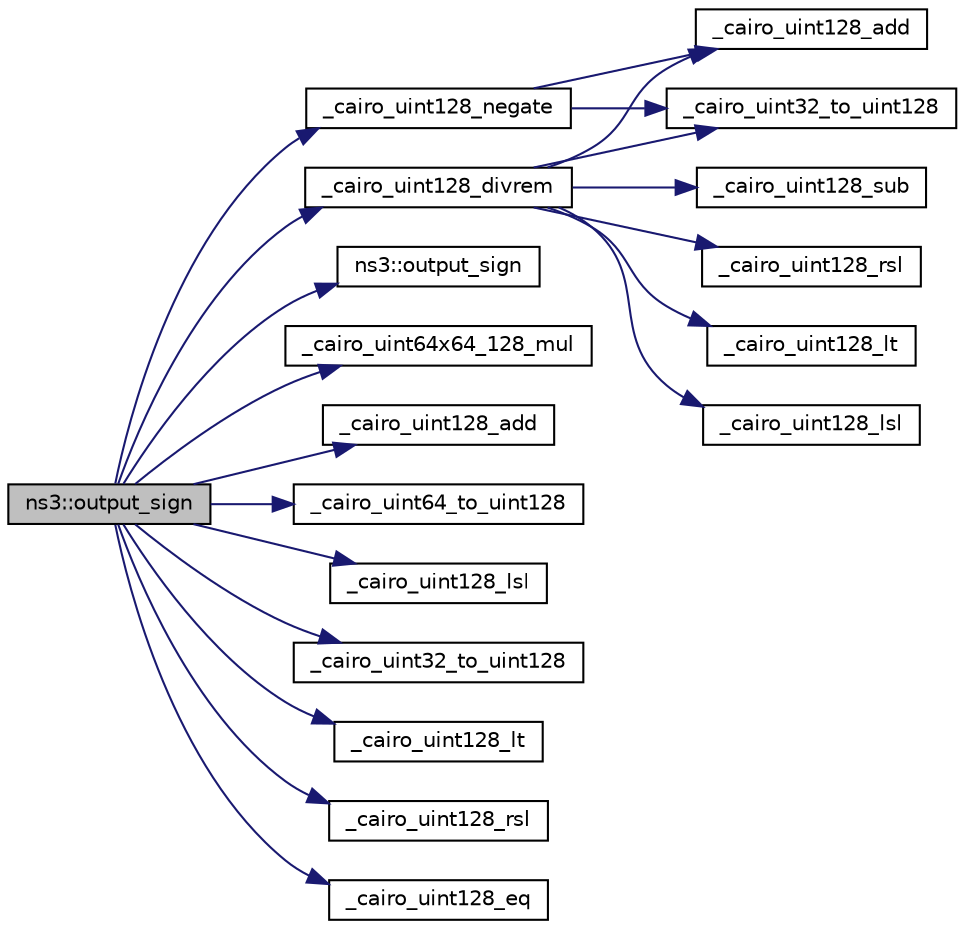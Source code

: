 digraph "ns3::output_sign"
{
  edge [fontname="Helvetica",fontsize="10",labelfontname="Helvetica",labelfontsize="10"];
  node [fontname="Helvetica",fontsize="10",shape=record];
  rankdir="LR";
  Node1 [label="ns3::output_sign",height=0.2,width=0.4,color="black", fillcolor="grey75", style="filled", fontcolor="black"];
  Node1 -> Node2 [color="midnightblue",fontsize="10",style="solid"];
  Node2 [label="_cairo_uint128_negate",height=0.2,width=0.4,color="black", fillcolor="white", style="filled",URL="$da/d10/cairo-wideint-private_8h.html#a8a956d8a7c9aae561c5d2440c8f3ba1d"];
  Node2 -> Node3 [color="midnightblue",fontsize="10",style="solid"];
  Node3 [label="_cairo_uint128_add",height=0.2,width=0.4,color="black", fillcolor="white", style="filled",URL="$d2/d34/cairo-wideint_8c.html#ac5ea95d722e772cbae83ad6659a629fe"];
  Node2 -> Node4 [color="midnightblue",fontsize="10",style="solid"];
  Node4 [label="_cairo_uint32_to_uint128",height=0.2,width=0.4,color="black", fillcolor="white", style="filled",URL="$d2/d34/cairo-wideint_8c.html#a23416e4346eb40467a88a873acc55057"];
  Node1 -> Node5 [color="midnightblue",fontsize="10",style="solid"];
  Node5 [label="ns3::output_sign",height=0.2,width=0.4,color="black", fillcolor="white", style="filled",URL="$df/dc6/group__highprec.html#gaeeaaf0f56a7e311cabc5db7213d91779"];
  Node1 -> Node6 [color="midnightblue",fontsize="10",style="solid"];
  Node6 [label="_cairo_uint64x64_128_mul",height=0.2,width=0.4,color="black", fillcolor="white", style="filled",URL="$da/d10/cairo-wideint-private_8h.html#a4bfd4f2f16f4adc9ce0f75347712054f"];
  Node1 -> Node7 [color="midnightblue",fontsize="10",style="solid"];
  Node7 [label="_cairo_uint128_add",height=0.2,width=0.4,color="black", fillcolor="white", style="filled",URL="$da/d10/cairo-wideint-private_8h.html#a0f85dd4a6e416e048cadd2049c48a390"];
  Node1 -> Node8 [color="midnightblue",fontsize="10",style="solid"];
  Node8 [label="_cairo_uint64_to_uint128",height=0.2,width=0.4,color="black", fillcolor="white", style="filled",URL="$da/d10/cairo-wideint-private_8h.html#acae234e92a3589be194bec667e5e0565"];
  Node1 -> Node9 [color="midnightblue",fontsize="10",style="solid"];
  Node9 [label="_cairo_uint128_lsl",height=0.2,width=0.4,color="black", fillcolor="white", style="filled",URL="$da/d10/cairo-wideint-private_8h.html#ae2fac87d83a26fd661046e0704c0f122"];
  Node1 -> Node10 [color="midnightblue",fontsize="10",style="solid"];
  Node10 [label="_cairo_uint128_divrem",height=0.2,width=0.4,color="black", fillcolor="white", style="filled",URL="$da/d10/cairo-wideint-private_8h.html#a0758c9ab9ff2259b31c0f6bd44bea938"];
  Node10 -> Node4 [color="midnightblue",fontsize="10",style="solid"];
  Node10 -> Node11 [color="midnightblue",fontsize="10",style="solid"];
  Node11 [label="_cairo_uint128_lt",height=0.2,width=0.4,color="black", fillcolor="white", style="filled",URL="$d2/d34/cairo-wideint_8c.html#aa7f16a7219ad7534bf766af26589de40"];
  Node10 -> Node12 [color="midnightblue",fontsize="10",style="solid"];
  Node12 [label="_cairo_uint128_lsl",height=0.2,width=0.4,color="black", fillcolor="white", style="filled",URL="$d2/d34/cairo-wideint_8c.html#a0dcc5a4047b43752da4c9a6acd959903"];
  Node10 -> Node13 [color="midnightblue",fontsize="10",style="solid"];
  Node13 [label="_cairo_uint128_sub",height=0.2,width=0.4,color="black", fillcolor="white", style="filled",URL="$d2/d34/cairo-wideint_8c.html#a4ac7f020e382247e3693fb1597e41fdf"];
  Node10 -> Node3 [color="midnightblue",fontsize="10",style="solid"];
  Node10 -> Node14 [color="midnightblue",fontsize="10",style="solid"];
  Node14 [label="_cairo_uint128_rsl",height=0.2,width=0.4,color="black", fillcolor="white", style="filled",URL="$d2/d34/cairo-wideint_8c.html#a6591001de314b365318db0edc7950fde"];
  Node1 -> Node15 [color="midnightblue",fontsize="10",style="solid"];
  Node15 [label="_cairo_uint32_to_uint128",height=0.2,width=0.4,color="black", fillcolor="white", style="filled",URL="$da/d10/cairo-wideint-private_8h.html#a13541aff966313b7b4a1a34bbbb4f57b"];
  Node1 -> Node16 [color="midnightblue",fontsize="10",style="solid"];
  Node16 [label="_cairo_uint128_lt",height=0.2,width=0.4,color="black", fillcolor="white", style="filled",URL="$da/d10/cairo-wideint-private_8h.html#a96da0616404448a2a426f56940926ead"];
  Node1 -> Node17 [color="midnightblue",fontsize="10",style="solid"];
  Node17 [label="_cairo_uint128_rsl",height=0.2,width=0.4,color="black", fillcolor="white", style="filled",URL="$da/d10/cairo-wideint-private_8h.html#aec862abbab97cbd98d252ce08f5d9a02"];
  Node1 -> Node18 [color="midnightblue",fontsize="10",style="solid"];
  Node18 [label="_cairo_uint128_eq",height=0.2,width=0.4,color="black", fillcolor="white", style="filled",URL="$da/d10/cairo-wideint-private_8h.html#a445b1f1d671b7ef1371b3abcbcc9a799"];
}
